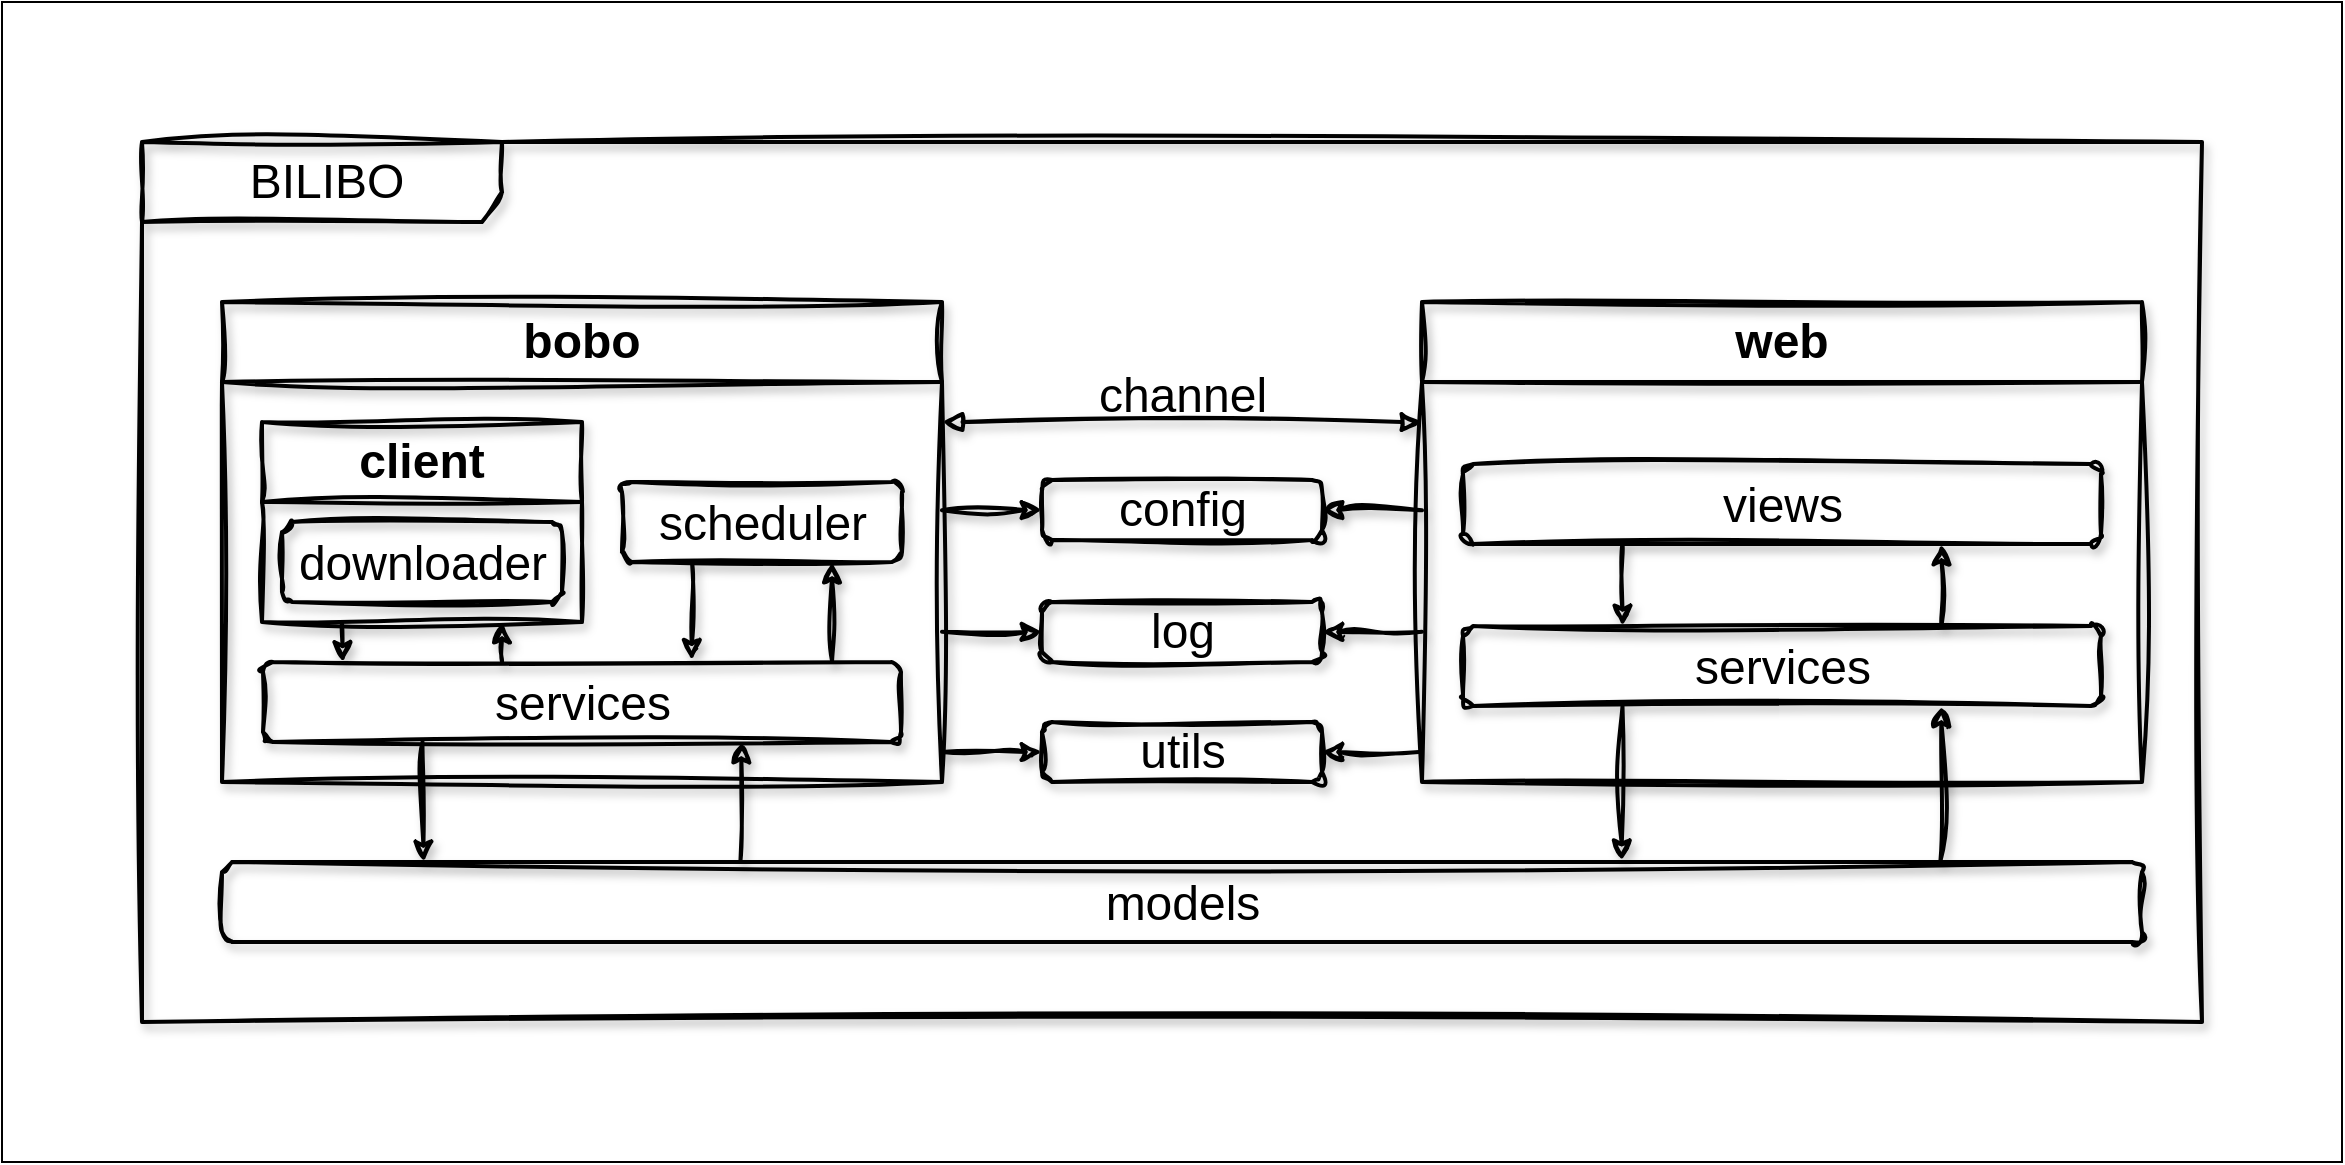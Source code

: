 <mxfile>
    <diagram id="IZTnYgW3nupea8QLujUM" name="第 1 页">
        <mxGraphModel dx="531" dy="546" grid="1" gridSize="10" guides="1" tooltips="1" connect="1" arrows="1" fold="1" page="1" pageScale="1" pageWidth="827" pageHeight="1169" background="#ffffff" math="0" shadow="0">
            <root>
                <mxCell id="0"/>
                <mxCell id="1" parent="0"/>
                <mxCell id="52" value="" style="rounded=0;whiteSpace=wrap;html=1;fillColor=#FFFFFF;" vertex="1" parent="1">
                    <mxGeometry x="20" y="60" width="1170" height="580" as="geometry"/>
                </mxCell>
                <mxCell id="2" value="BILIBO" style="shape=umlFrame;whiteSpace=wrap;html=1;width=180;height=40;boundedLbl=1;verticalAlign=middle;align=center;spacingLeft=5;fontSize=24;strokeColor=#000000;fontColor=#000000;fillColor=none;strokeWidth=2;shadow=1;sketch=1;curveFitting=1;jiggle=2;" vertex="1" parent="1">
                    <mxGeometry x="90" y="130" width="1030" height="440" as="geometry"/>
                </mxCell>
                <mxCell id="39" style="edgeStyle=none;html=1;strokeWidth=2;fontSize=24;endArrow=block;endFill=0;startArrow=block;startFill=0;exitX=1;exitY=0.25;exitDx=0;exitDy=0;entryX=0;entryY=0.25;entryDx=0;entryDy=0;strokeColor=#000000;fontColor=#000000;shadow=1;sketch=1;curveFitting=1;jiggle=2;" edge="1" parent="1" source="6" target="17">
                    <mxGeometry relative="1" as="geometry">
                        <mxPoint x="490" y="280" as="sourcePoint"/>
                        <mxPoint x="730" y="280" as="targetPoint"/>
                        <Array as="points"/>
                    </mxGeometry>
                </mxCell>
                <mxCell id="6" value="bobo" style="swimlane;whiteSpace=wrap;html=1;fontSize=24;fillColor=none;startSize=40;strokeColor=#000000;fontColor=#000000;strokeWidth=2;shadow=1;sketch=1;curveFitting=1;jiggle=2;" vertex="1" parent="1">
                    <mxGeometry x="130" y="210" width="360" height="240" as="geometry"/>
                </mxCell>
                <mxCell id="31" style="edgeStyle=none;html=1;exitX=0.25;exitY=1;exitDx=0;exitDy=0;entryX=0.672;entryY=-0.021;entryDx=0;entryDy=0;entryPerimeter=0;strokeWidth=2;fontSize=24;strokeColor=#000000;fontColor=#000000;shadow=1;sketch=1;curveFitting=1;jiggle=2;" edge="1" parent="6" source="16" target="10">
                    <mxGeometry relative="1" as="geometry"/>
                </mxCell>
                <mxCell id="32" style="edgeStyle=none;html=1;exitX=0.892;exitY=-0.009;exitDx=0;exitDy=0;entryX=0.75;entryY=1;entryDx=0;entryDy=0;strokeWidth=2;fontSize=24;exitPerimeter=0;strokeColor=#000000;fontColor=#000000;shadow=1;sketch=1;curveFitting=1;jiggle=2;" edge="1" parent="6" source="10" target="16">
                    <mxGeometry relative="1" as="geometry"/>
                </mxCell>
                <mxCell id="16" value="scheduler" style="html=1;align=center;verticalAlign=top;rounded=1;absoluteArcSize=1;arcSize=10;dashed=0;fontSize=24;fillColor=none;strokeColor=#000000;fontColor=#000000;strokeWidth=2;shadow=1;sketch=1;curveFitting=1;jiggle=2;" vertex="1" parent="6">
                    <mxGeometry x="200" y="90" width="140" height="40" as="geometry"/>
                </mxCell>
                <mxCell id="10" value="services" style="html=1;align=center;verticalAlign=top;rounded=1;absoluteArcSize=1;arcSize=10;dashed=0;fontSize=24;fillColor=none;strokeColor=#000000;fontColor=#000000;strokeWidth=2;shadow=1;sketch=1;curveFitting=1;jiggle=2;" vertex="1" parent="6">
                    <mxGeometry x="20.5" y="180" width="319" height="40" as="geometry"/>
                </mxCell>
                <mxCell id="12" value="models" style="html=1;align=center;verticalAlign=top;rounded=1;absoluteArcSize=1;arcSize=10;dashed=0;fontSize=24;fillColor=none;strokeColor=#000000;fontColor=#000000;strokeWidth=2;shadow=1;sketch=1;curveFitting=1;jiggle=2;" vertex="1" parent="1">
                    <mxGeometry x="130" y="490" width="960" height="40" as="geometry"/>
                </mxCell>
                <mxCell id="35" style="edgeStyle=none;html=1;exitX=0.75;exitY=1;exitDx=0;exitDy=0;strokeWidth=2;fontSize=24;entryX=0.75;entryY=1;entryDx=0;entryDy=0;strokeColor=#000000;fontColor=#000000;shadow=1;sketch=1;curveFitting=1;jiggle=2;" edge="1" parent="1" target="13">
                    <mxGeometry relative="1" as="geometry">
                        <mxPoint x="270" y="390" as="sourcePoint"/>
                    </mxGeometry>
                </mxCell>
                <mxCell id="36" style="edgeStyle=none;html=1;exitX=0.25;exitY=1;exitDx=0;exitDy=0;entryX=0.125;entryY=0.006;entryDx=0;entryDy=0;entryPerimeter=0;strokeWidth=2;fontSize=24;strokeColor=#000000;fontColor=#000000;shadow=1;sketch=1;curveFitting=1;jiggle=2;" edge="1" parent="1" source="13" target="10">
                    <mxGeometry relative="1" as="geometry"/>
                </mxCell>
                <mxCell id="13" value="client" style="swimlane;whiteSpace=wrap;html=1;fontSize=24;fillColor=none;startSize=40;strokeColor=#000000;fontColor=#000000;strokeWidth=2;shadow=1;sketch=1;curveFitting=1;jiggle=2;" vertex="1" parent="1">
                    <mxGeometry x="150" y="270" width="160" height="100" as="geometry"/>
                </mxCell>
                <mxCell id="14" value="downloader" style="html=1;align=center;verticalAlign=top;rounded=1;absoluteArcSize=1;arcSize=10;dashed=0;fontSize=24;fillColor=none;strokeColor=#000000;fontColor=#000000;strokeWidth=2;shadow=1;sketch=1;curveFitting=1;jiggle=2;" vertex="1" parent="13">
                    <mxGeometry x="10" y="50" width="140" height="40" as="geometry"/>
                </mxCell>
                <mxCell id="17" value="web" style="swimlane;whiteSpace=wrap;html=1;fontSize=24;fillColor=none;startSize=40;strokeColor=#000000;fontColor=#000000;strokeWidth=2;shadow=1;sketch=1;curveFitting=1;jiggle=2;" vertex="1" parent="1">
                    <mxGeometry x="730" y="210" width="360" height="240" as="geometry"/>
                </mxCell>
                <mxCell id="28" style="edgeStyle=none;html=1;exitX=0.25;exitY=1;exitDx=0;exitDy=0;entryX=0.25;entryY=0;entryDx=0;entryDy=0;strokeWidth=2;fontSize=24;strokeColor=#000000;fontColor=#000000;shadow=1;sketch=1;curveFitting=1;jiggle=2;" edge="1" parent="17" source="20" target="19">
                    <mxGeometry relative="1" as="geometry"/>
                </mxCell>
                <mxCell id="20" value="views" style="html=1;align=center;verticalAlign=top;rounded=1;absoluteArcSize=1;arcSize=10;dashed=0;fontSize=24;fillColor=none;strokeColor=#000000;fontColor=#000000;strokeWidth=2;shadow=1;sketch=1;curveFitting=1;jiggle=2;" vertex="1" parent="17">
                    <mxGeometry x="20.5" y="81" width="319" height="40" as="geometry"/>
                </mxCell>
                <mxCell id="29" style="edgeStyle=none;html=1;exitX=0.75;exitY=0;exitDx=0;exitDy=0;entryX=0.75;entryY=1;entryDx=0;entryDy=0;strokeWidth=2;fontSize=24;strokeColor=#000000;fontColor=#000000;shadow=1;sketch=1;curveFitting=1;jiggle=2;" edge="1" parent="17" source="19" target="20">
                    <mxGeometry relative="1" as="geometry"/>
                </mxCell>
                <mxCell id="19" value="services" style="html=1;align=center;verticalAlign=top;rounded=1;absoluteArcSize=1;arcSize=10;dashed=0;fontSize=24;fillColor=none;strokeColor=#000000;fontColor=#000000;strokeWidth=2;shadow=1;sketch=1;curveFitting=1;jiggle=2;" vertex="1" parent="17">
                    <mxGeometry x="20.5" y="162" width="319" height="40" as="geometry"/>
                </mxCell>
                <mxCell id="44" style="edgeStyle=none;html=1;strokeWidth=2;fontSize=24;startArrow=classic;startFill=1;endArrow=none;endFill=0;strokeColor=#000000;fontColor=#000000;shadow=1;sketch=1;curveFitting=1;jiggle=2;" edge="1" parent="1" source="21">
                    <mxGeometry relative="1" as="geometry">
                        <mxPoint x="490" y="435" as="targetPoint"/>
                    </mxGeometry>
                </mxCell>
                <mxCell id="45" style="edgeStyle=none;html=1;exitX=1;exitY=0.5;exitDx=0;exitDy=0;strokeWidth=2;fontSize=24;startArrow=classic;startFill=1;endArrow=none;endFill=0;strokeColor=#000000;fontColor=#000000;shadow=1;sketch=1;curveFitting=1;jiggle=2;" edge="1" parent="1" source="21">
                    <mxGeometry relative="1" as="geometry">
                        <mxPoint x="730" y="434.828" as="targetPoint"/>
                    </mxGeometry>
                </mxCell>
                <mxCell id="21" value="utils" style="html=1;align=center;verticalAlign=middle;rounded=1;absoluteArcSize=1;arcSize=10;dashed=0;fontSize=24;fillColor=none;strokeColor=#000000;fontColor=#000000;strokeWidth=2;shadow=1;sketch=1;curveFitting=1;jiggle=2;" vertex="1" parent="1">
                    <mxGeometry x="540" y="420" width="140" height="30" as="geometry"/>
                </mxCell>
                <mxCell id="23" style="edgeStyle=none;html=1;exitX=0.25;exitY=1;exitDx=0;exitDy=0;entryX=0.105;entryY=0;entryDx=0;entryDy=0;entryPerimeter=0;fontSize=24;strokeWidth=2;strokeColor=#000000;fontColor=#000000;shadow=1;sketch=1;curveFitting=1;jiggle=2;" edge="1" parent="1" source="10" target="12">
                    <mxGeometry relative="1" as="geometry"/>
                </mxCell>
                <mxCell id="24" style="edgeStyle=none;html=1;exitX=0.27;exitY=-0.002;exitDx=0;exitDy=0;entryX=0.75;entryY=1;entryDx=0;entryDy=0;fontSize=24;exitPerimeter=0;strokeWidth=2;strokeColor=#000000;fontColor=#000000;shadow=1;sketch=1;curveFitting=1;jiggle=2;" edge="1" parent="1" source="12" target="10">
                    <mxGeometry relative="1" as="geometry"/>
                </mxCell>
                <mxCell id="25" style="edgeStyle=none;html=1;exitX=0.25;exitY=1;exitDx=0;exitDy=0;entryX=0.729;entryY=-0.015;entryDx=0;entryDy=0;entryPerimeter=0;strokeWidth=2;fontSize=24;strokeColor=#000000;fontColor=#000000;shadow=1;sketch=1;curveFitting=1;jiggle=2;" edge="1" parent="1" source="19" target="12">
                    <mxGeometry relative="1" as="geometry"/>
                </mxCell>
                <mxCell id="27" style="edgeStyle=none;html=1;exitX=0.895;exitY=-0.01;exitDx=0;exitDy=0;entryX=0.75;entryY=1;entryDx=0;entryDy=0;strokeWidth=2;fontSize=24;exitPerimeter=0;strokeColor=#000000;fontColor=#000000;shadow=1;sketch=1;curveFitting=1;jiggle=2;" edge="1" parent="1" source="12" target="19">
                    <mxGeometry relative="1" as="geometry"/>
                </mxCell>
                <mxCell id="48" style="edgeStyle=none;html=1;exitX=1;exitY=0.5;exitDx=0;exitDy=0;strokeWidth=2;fontSize=24;startArrow=classic;startFill=1;endArrow=none;endFill=0;strokeColor=#000000;fontColor=#000000;shadow=1;sketch=1;curveFitting=1;jiggle=2;" edge="1" parent="1" source="46">
                    <mxGeometry relative="1" as="geometry">
                        <mxPoint x="730" y="374.828" as="targetPoint"/>
                    </mxGeometry>
                </mxCell>
                <mxCell id="49" style="edgeStyle=none;html=1;exitX=0;exitY=0.5;exitDx=0;exitDy=0;strokeWidth=2;fontSize=24;startArrow=classic;startFill=1;endArrow=none;endFill=0;strokeColor=#000000;fontColor=#000000;shadow=1;sketch=1;curveFitting=1;jiggle=2;" edge="1" parent="1" source="46">
                    <mxGeometry relative="1" as="geometry">
                        <mxPoint x="490" y="374.828" as="targetPoint"/>
                    </mxGeometry>
                </mxCell>
                <mxCell id="46" value="log" style="html=1;align=center;verticalAlign=middle;rounded=1;absoluteArcSize=1;arcSize=10;dashed=0;fontSize=24;fillColor=none;strokeColor=#000000;fontColor=#000000;strokeWidth=2;shadow=1;sketch=1;curveFitting=1;jiggle=2;" vertex="1" parent="1">
                    <mxGeometry x="540" y="360" width="140" height="30" as="geometry"/>
                </mxCell>
                <mxCell id="50" style="edgeStyle=none;html=1;exitX=1;exitY=0.5;exitDx=0;exitDy=0;strokeWidth=2;fontSize=24;startArrow=classic;startFill=1;endArrow=none;endFill=0;strokeColor=#000000;fontColor=#000000;shadow=1;sketch=1;curveFitting=1;jiggle=2;" edge="1" parent="1" source="47">
                    <mxGeometry relative="1" as="geometry">
                        <mxPoint x="730" y="314.138" as="targetPoint"/>
                    </mxGeometry>
                </mxCell>
                <mxCell id="51" style="edgeStyle=none;html=1;exitX=0;exitY=0.5;exitDx=0;exitDy=0;strokeWidth=2;fontSize=24;startArrow=classic;startFill=1;endArrow=none;endFill=0;strokeColor=#000000;fontColor=#000000;shadow=1;sketch=1;curveFitting=1;jiggle=2;" edge="1" parent="1" source="47">
                    <mxGeometry relative="1" as="geometry">
                        <mxPoint x="490" y="314.138" as="targetPoint"/>
                    </mxGeometry>
                </mxCell>
                <mxCell id="47" value="config" style="html=1;align=center;verticalAlign=middle;rounded=1;absoluteArcSize=1;arcSize=10;dashed=0;fontSize=24;fillColor=none;strokeColor=#000000;fontColor=#000000;strokeWidth=2;shadow=1;sketch=1;curveFitting=1;jiggle=2;" vertex="1" parent="1">
                    <mxGeometry x="540" y="299" width="140" height="30" as="geometry"/>
                </mxCell>
                <mxCell id="43" value="channel" style="text;html=1;strokeColor=none;fillColor=none;align=center;verticalAlign=middle;whiteSpace=wrap;rounded=0;fontSize=24;fontColor=#000000;strokeWidth=2;shadow=1;sketch=1;curveFitting=1;jiggle=2;" vertex="1" parent="1">
                    <mxGeometry x="557.5" y="242" width="105" height="30" as="geometry"/>
                </mxCell>
            </root>
        </mxGraphModel>
    </diagram>
</mxfile>